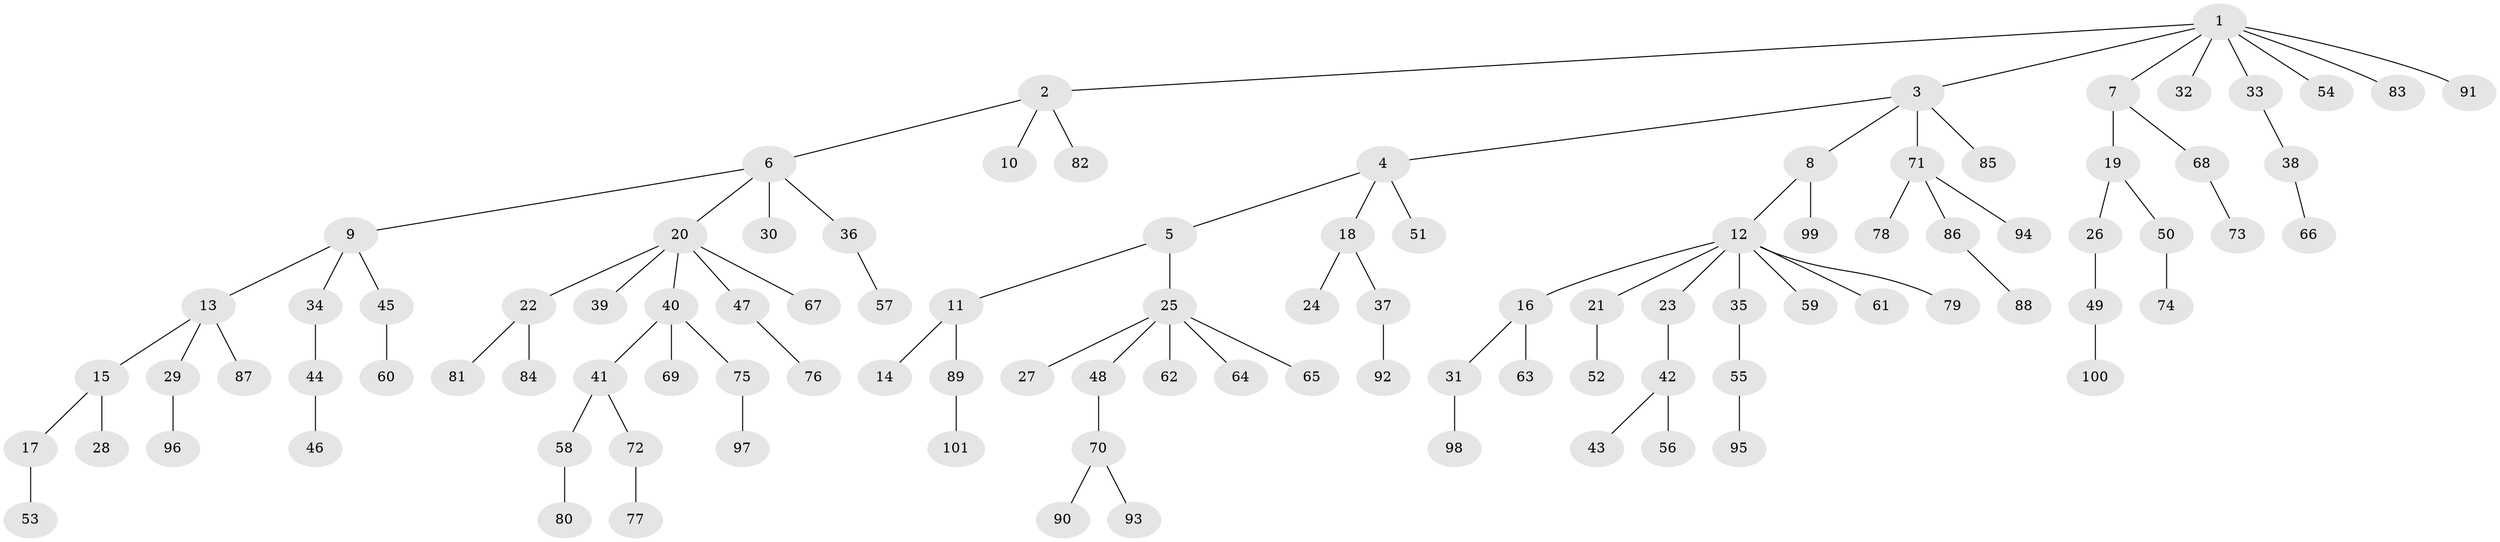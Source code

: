 // coarse degree distribution, {10: 0.016666666666666666, 5: 0.03333333333333333, 3: 0.03333333333333333, 6: 0.016666666666666666, 2: 0.3, 1: 0.55, 9: 0.016666666666666666, 4: 0.03333333333333333}
// Generated by graph-tools (version 1.1) at 2025/19/03/04/25 18:19:11]
// undirected, 101 vertices, 100 edges
graph export_dot {
graph [start="1"]
  node [color=gray90,style=filled];
  1;
  2;
  3;
  4;
  5;
  6;
  7;
  8;
  9;
  10;
  11;
  12;
  13;
  14;
  15;
  16;
  17;
  18;
  19;
  20;
  21;
  22;
  23;
  24;
  25;
  26;
  27;
  28;
  29;
  30;
  31;
  32;
  33;
  34;
  35;
  36;
  37;
  38;
  39;
  40;
  41;
  42;
  43;
  44;
  45;
  46;
  47;
  48;
  49;
  50;
  51;
  52;
  53;
  54;
  55;
  56;
  57;
  58;
  59;
  60;
  61;
  62;
  63;
  64;
  65;
  66;
  67;
  68;
  69;
  70;
  71;
  72;
  73;
  74;
  75;
  76;
  77;
  78;
  79;
  80;
  81;
  82;
  83;
  84;
  85;
  86;
  87;
  88;
  89;
  90;
  91;
  92;
  93;
  94;
  95;
  96;
  97;
  98;
  99;
  100;
  101;
  1 -- 2;
  1 -- 3;
  1 -- 7;
  1 -- 32;
  1 -- 33;
  1 -- 54;
  1 -- 83;
  1 -- 91;
  2 -- 6;
  2 -- 10;
  2 -- 82;
  3 -- 4;
  3 -- 8;
  3 -- 71;
  3 -- 85;
  4 -- 5;
  4 -- 18;
  4 -- 51;
  5 -- 11;
  5 -- 25;
  6 -- 9;
  6 -- 20;
  6 -- 30;
  6 -- 36;
  7 -- 19;
  7 -- 68;
  8 -- 12;
  8 -- 99;
  9 -- 13;
  9 -- 34;
  9 -- 45;
  11 -- 14;
  11 -- 89;
  12 -- 16;
  12 -- 21;
  12 -- 23;
  12 -- 35;
  12 -- 59;
  12 -- 61;
  12 -- 79;
  13 -- 15;
  13 -- 29;
  13 -- 87;
  15 -- 17;
  15 -- 28;
  16 -- 31;
  16 -- 63;
  17 -- 53;
  18 -- 24;
  18 -- 37;
  19 -- 26;
  19 -- 50;
  20 -- 22;
  20 -- 39;
  20 -- 40;
  20 -- 47;
  20 -- 67;
  21 -- 52;
  22 -- 81;
  22 -- 84;
  23 -- 42;
  25 -- 27;
  25 -- 48;
  25 -- 62;
  25 -- 64;
  25 -- 65;
  26 -- 49;
  29 -- 96;
  31 -- 98;
  33 -- 38;
  34 -- 44;
  35 -- 55;
  36 -- 57;
  37 -- 92;
  38 -- 66;
  40 -- 41;
  40 -- 69;
  40 -- 75;
  41 -- 58;
  41 -- 72;
  42 -- 43;
  42 -- 56;
  44 -- 46;
  45 -- 60;
  47 -- 76;
  48 -- 70;
  49 -- 100;
  50 -- 74;
  55 -- 95;
  58 -- 80;
  68 -- 73;
  70 -- 90;
  70 -- 93;
  71 -- 78;
  71 -- 86;
  71 -- 94;
  72 -- 77;
  75 -- 97;
  86 -- 88;
  89 -- 101;
}
